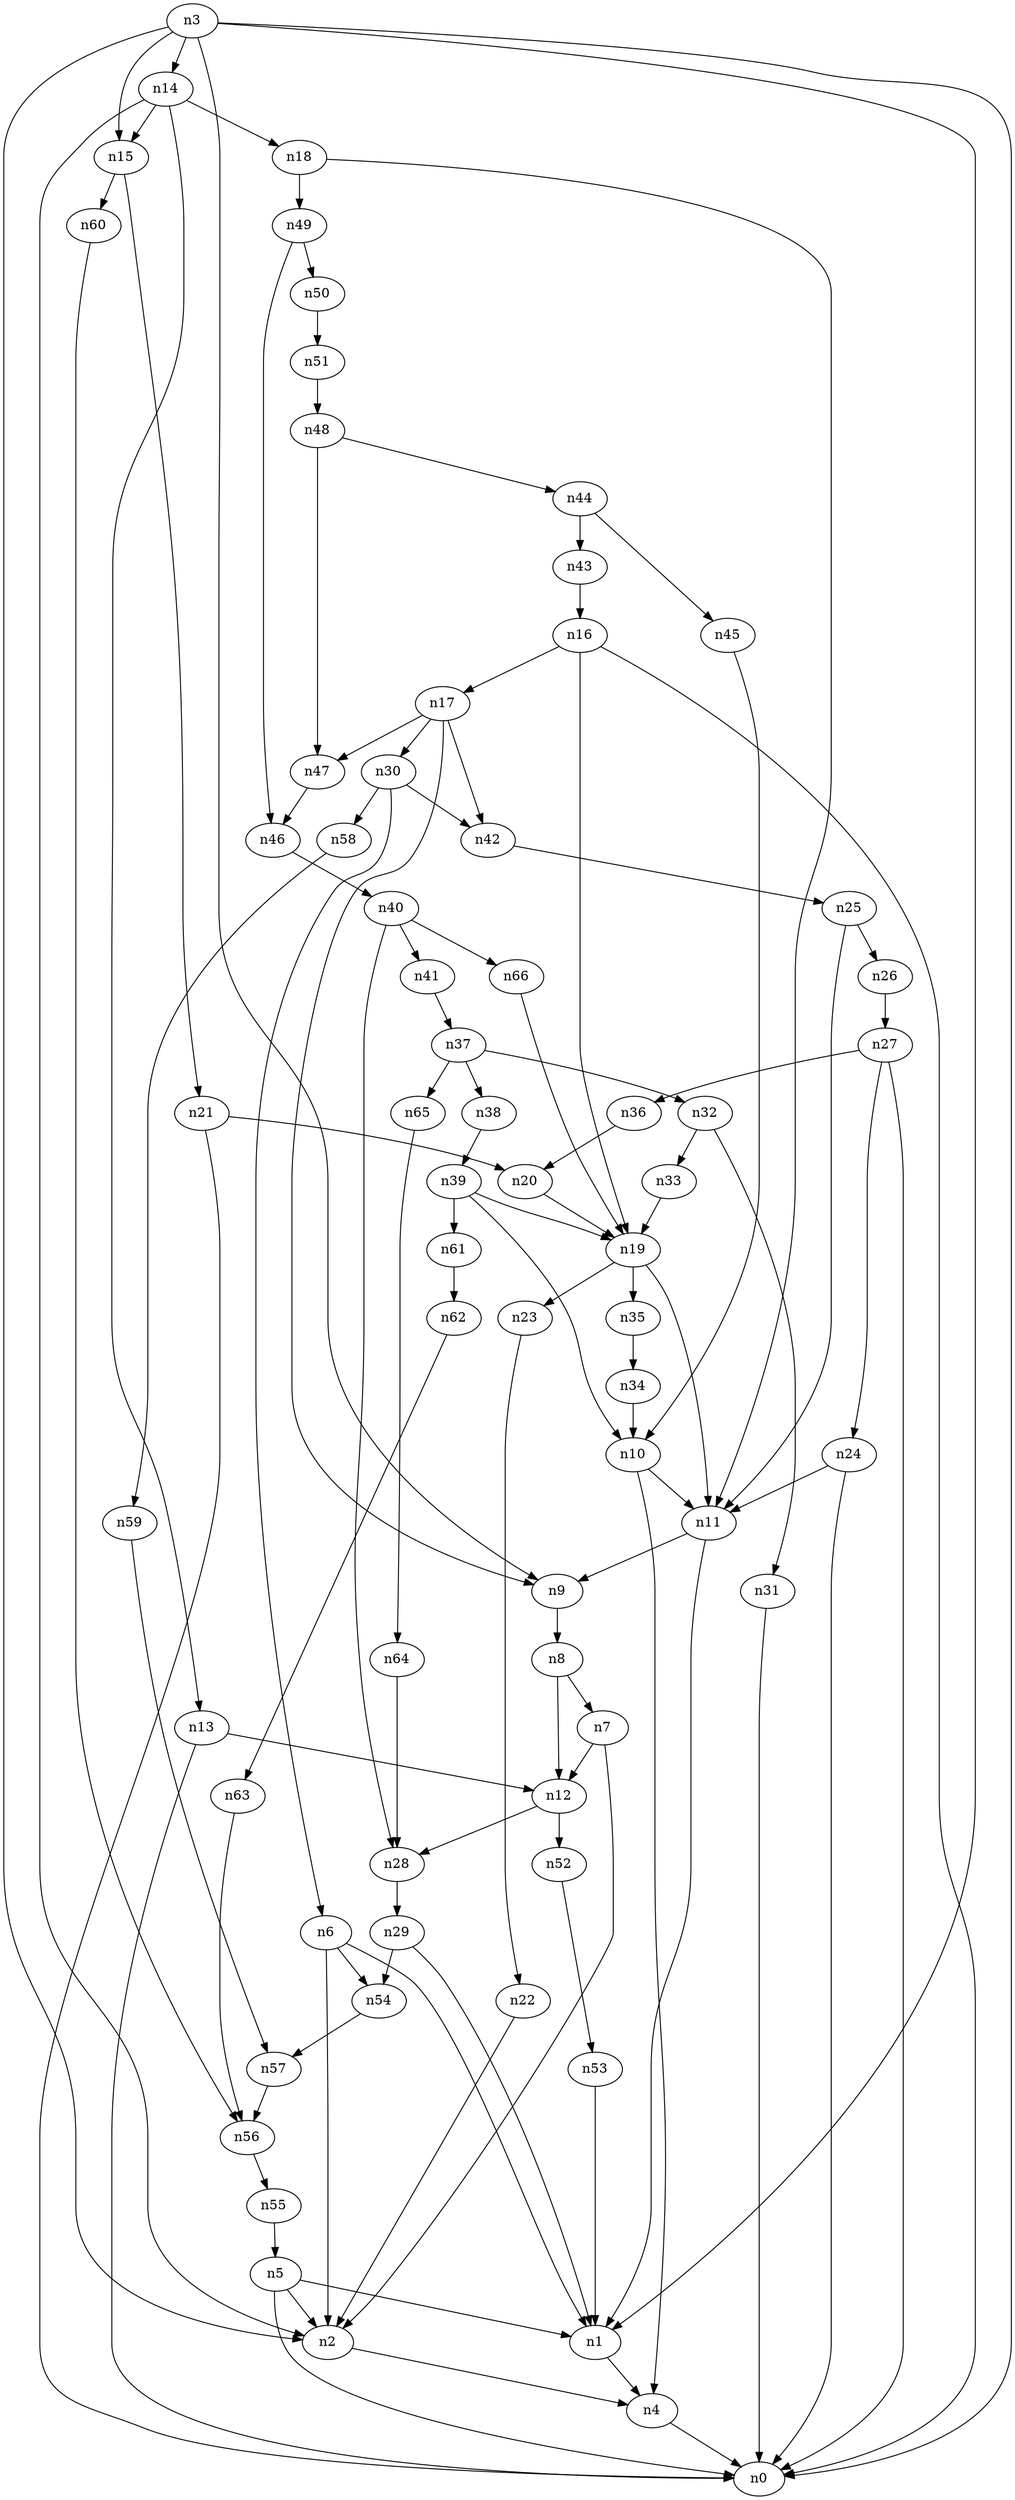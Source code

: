 digraph G {
	n1 -> n4	 [_graphml_id=e4];
	n2 -> n4	 [_graphml_id=e7];
	n3 -> n0	 [_graphml_id=e0];
	n3 -> n1	 [_graphml_id=e3];
	n3 -> n2	 [_graphml_id=e6];
	n3 -> n9	 [_graphml_id=e14];
	n3 -> n14	 [_graphml_id=e30];
	n3 -> n15	 [_graphml_id=e24];
	n4 -> n0	 [_graphml_id=e1];
	n5 -> n0	 [_graphml_id=e2];
	n5 -> n1	 [_graphml_id=e5];
	n5 -> n2	 [_graphml_id=e8];
	n6 -> n1	 [_graphml_id=e9];
	n6 -> n2	 [_graphml_id=e10];
	n6 -> n54	 [_graphml_id=e90];
	n7 -> n2	 [_graphml_id=e11];
	n7 -> n12	 [_graphml_id=e18];
	n8 -> n7	 [_graphml_id=e12];
	n8 -> n12	 [_graphml_id=e19];
	n9 -> n8	 [_graphml_id=e13];
	n10 -> n4	 [_graphml_id=e15];
	n10 -> n11	 [_graphml_id=e16];
	n11 -> n1	 [_graphml_id=e20];
	n11 -> n9	 [_graphml_id=e17];
	n12 -> n28	 [_graphml_id=e46];
	n12 -> n52	 [_graphml_id=e86];
	n13 -> n0	 [_graphml_id=e61];
	n13 -> n12	 [_graphml_id=e21];
	n14 -> n2	 [_graphml_id=e41];
	n14 -> n13	 [_graphml_id=e22];
	n14 -> n15	 [_graphml_id=e23];
	n14 -> n18	 [_graphml_id=e29];
	n15 -> n21	 [_graphml_id=e34];
	n15 -> n60	 [_graphml_id=e99];
	n16 -> n0	 [_graphml_id=e25];
	n16 -> n17	 [_graphml_id=e26];
	n16 -> n19	 [_graphml_id=e51];
	n17 -> n9	 [_graphml_id=e27];
	n17 -> n30	 [_graphml_id=e49];
	n17 -> n42	 [_graphml_id=e91];
	n17 -> n47	 [_graphml_id=e78];
	n18 -> n11	 [_graphml_id=e28];
	n18 -> n49	 [_graphml_id=e82];
	n19 -> n11	 [_graphml_id=e31];
	n19 -> n23	 [_graphml_id=e37];
	n19 -> n35	 [_graphml_id=e58];
	n20 -> n19	 [_graphml_id=e32];
	n21 -> n0	 [_graphml_id=e40];
	n21 -> n20	 [_graphml_id=e33];
	n22 -> n2	 [_graphml_id=e35];
	n23 -> n22	 [_graphml_id=e36];
	n24 -> n0	 [_graphml_id=e39];
	n24 -> n11	 [_graphml_id=e38];
	n25 -> n11	 [_graphml_id=e42];
	n25 -> n26	 [_graphml_id=e43];
	n26 -> n27	 [_graphml_id=e44];
	n27 -> n0	 [_graphml_id=e45];
	n27 -> n24	 [_graphml_id=e81];
	n27 -> n36	 [_graphml_id=e59];
	n28 -> n29	 [_graphml_id=e47];
	n29 -> n1	 [_graphml_id=e48];
	n29 -> n54	 [_graphml_id=e89];
	n30 -> n6	 [_graphml_id=e50];
	n30 -> n42	 [_graphml_id=e70];
	n30 -> n58	 [_graphml_id=e96];
	n31 -> n0	 [_graphml_id=e52];
	n32 -> n31	 [_graphml_id=e53];
	n32 -> n33	 [_graphml_id=e54];
	n33 -> n19	 [_graphml_id=e55];
	n34 -> n10	 [_graphml_id=e56];
	n35 -> n34	 [_graphml_id=e57];
	n36 -> n20	 [_graphml_id=e60];
	n37 -> n32	 [_graphml_id=e62];
	n37 -> n38	 [_graphml_id=e63];
	n37 -> n65	 [_graphml_id=e108];
	n38 -> n39	 [_graphml_id=e64];
	n39 -> n10	 [_graphml_id=e65];
	n39 -> n19	 [_graphml_id=e71];
	n39 -> n61	 [_graphml_id=e102];
	n40 -> n28	 [_graphml_id=e66];
	n40 -> n41	 [_graphml_id=e67];
	n40 -> n66	 [_graphml_id=e110];
	n41 -> n37	 [_graphml_id=e68];
	n42 -> n25	 [_graphml_id=e69];
	n43 -> n16	 [_graphml_id=e72];
	n44 -> n43	 [_graphml_id=e73];
	n44 -> n45	 [_graphml_id=e74];
	n45 -> n10	 [_graphml_id=e75];
	n46 -> n40	 [_graphml_id=e76];
	n47 -> n46	 [_graphml_id=e77];
	n48 -> n44	 [_graphml_id=e80];
	n48 -> n47	 [_graphml_id=e79];
	n49 -> n46	 [_graphml_id=e101];
	n49 -> n50	 [_graphml_id=e83];
	n50 -> n51	 [_graphml_id=e84];
	n51 -> n48	 [_graphml_id=e85];
	n52 -> n53	 [_graphml_id=e87];
	n53 -> n1	 [_graphml_id=e88];
	n54 -> n57	 [_graphml_id=e95];
	n55 -> n5	 [_graphml_id=e92];
	n56 -> n55	 [_graphml_id=e93];
	n57 -> n56	 [_graphml_id=e94];
	n58 -> n59	 [_graphml_id=e97];
	n59 -> n57	 [_graphml_id=e98];
	n60 -> n56	 [_graphml_id=e100];
	n61 -> n62	 [_graphml_id=e103];
	n62 -> n63	 [_graphml_id=e104];
	n63 -> n56	 [_graphml_id=e105];
	n64 -> n28	 [_graphml_id=e106];
	n65 -> n64	 [_graphml_id=e107];
	n66 -> n19	 [_graphml_id=e109];
}
